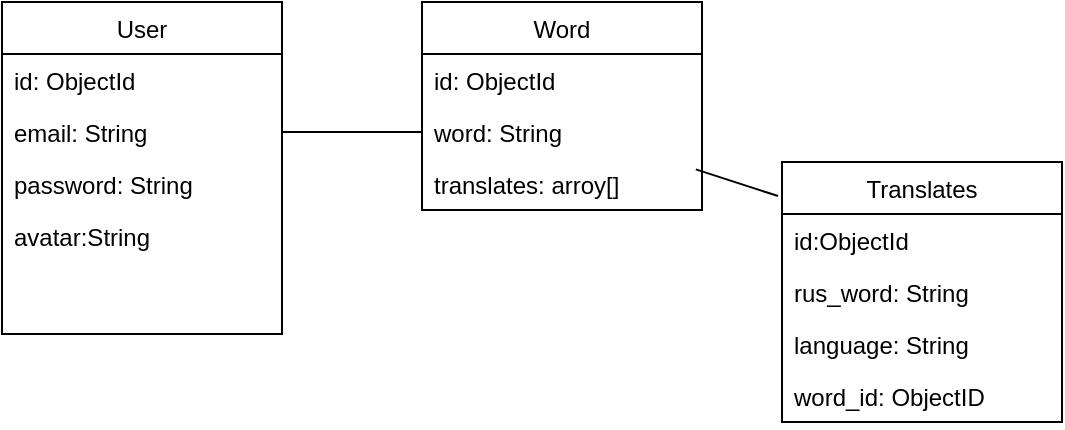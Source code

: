 <mxfile version="15.2.5" type="github">
  <diagram id="QaCf9pewrYIqhNxzCyjE" name="Page-1">
    <mxGraphModel dx="652" dy="473" grid="1" gridSize="10" guides="1" tooltips="1" connect="1" arrows="1" fold="1" page="1" pageScale="1" pageWidth="827" pageHeight="1169" math="0" shadow="0">
      <root>
        <mxCell id="0" />
        <mxCell id="1" parent="0" />
        <mxCell id="Z40Wh2ux6fQqROSL2M19-1" value="Word" style="swimlane;fontStyle=0;childLayout=stackLayout;horizontal=1;startSize=26;horizontalStack=0;resizeParent=1;resizeParentMax=0;resizeLast=0;collapsible=1;marginBottom=0;" vertex="1" parent="1">
          <mxGeometry x="330" y="140" width="140" height="104" as="geometry">
            <mxRectangle x="330" y="170" width="60" height="26" as="alternateBounds" />
          </mxGeometry>
        </mxCell>
        <mxCell id="Z40Wh2ux6fQqROSL2M19-2" value="id: ObjectId" style="text;strokeColor=none;fillColor=none;align=left;verticalAlign=top;spacingLeft=4;spacingRight=4;overflow=hidden;rotatable=0;points=[[0,0.5],[1,0.5]];portConstraint=eastwest;" vertex="1" parent="Z40Wh2ux6fQqROSL2M19-1">
          <mxGeometry y="26" width="140" height="26" as="geometry" />
        </mxCell>
        <mxCell id="Z40Wh2ux6fQqROSL2M19-3" value="word: String" style="text;strokeColor=none;fillColor=none;align=left;verticalAlign=top;spacingLeft=4;spacingRight=4;overflow=hidden;rotatable=0;points=[[0,0.5],[1,0.5]];portConstraint=eastwest;" vertex="1" parent="Z40Wh2ux6fQqROSL2M19-1">
          <mxGeometry y="52" width="140" height="26" as="geometry" />
        </mxCell>
        <mxCell id="Z40Wh2ux6fQqROSL2M19-4" value="translates: arroy[]" style="text;strokeColor=none;fillColor=none;align=left;verticalAlign=top;spacingLeft=4;spacingRight=4;overflow=hidden;rotatable=0;points=[[0,0.5],[1,0.5]];portConstraint=eastwest;" vertex="1" parent="Z40Wh2ux6fQqROSL2M19-1">
          <mxGeometry y="78" width="140" height="26" as="geometry" />
        </mxCell>
        <mxCell id="Z40Wh2ux6fQqROSL2M19-5" value="User" style="swimlane;fontStyle=0;childLayout=stackLayout;horizontal=1;startSize=26;horizontalStack=0;resizeParent=1;resizeParentMax=0;resizeLast=0;collapsible=1;marginBottom=0;" vertex="1" parent="1">
          <mxGeometry x="120" y="140" width="140" height="166" as="geometry" />
        </mxCell>
        <mxCell id="Z40Wh2ux6fQqROSL2M19-6" value="id: ObjectId" style="text;strokeColor=none;fillColor=none;align=left;verticalAlign=top;spacingLeft=4;spacingRight=4;overflow=hidden;rotatable=0;points=[[0,0.5],[1,0.5]];portConstraint=eastwest;" vertex="1" parent="Z40Wh2ux6fQqROSL2M19-5">
          <mxGeometry y="26" width="140" height="26" as="geometry" />
        </mxCell>
        <mxCell id="Z40Wh2ux6fQqROSL2M19-7" value="email: String" style="text;strokeColor=none;fillColor=none;align=left;verticalAlign=top;spacingLeft=4;spacingRight=4;overflow=hidden;rotatable=0;points=[[0,0.5],[1,0.5]];portConstraint=eastwest;" vertex="1" parent="Z40Wh2ux6fQqROSL2M19-5">
          <mxGeometry y="52" width="140" height="26" as="geometry" />
        </mxCell>
        <mxCell id="Z40Wh2ux6fQqROSL2M19-8" value="password: String" style="text;strokeColor=none;fillColor=none;align=left;verticalAlign=top;spacingLeft=4;spacingRight=4;overflow=hidden;rotatable=0;points=[[0,0.5],[1,0.5]];portConstraint=eastwest;" vertex="1" parent="Z40Wh2ux6fQqROSL2M19-5">
          <mxGeometry y="78" width="140" height="26" as="geometry" />
        </mxCell>
        <mxCell id="Z40Wh2ux6fQqROSL2M19-10" value="avatar:String" style="text;strokeColor=none;fillColor=none;align=left;verticalAlign=top;spacingLeft=4;spacingRight=4;overflow=hidden;rotatable=0;points=[[0,0.5],[1,0.5]];portConstraint=eastwest;" vertex="1" parent="Z40Wh2ux6fQqROSL2M19-5">
          <mxGeometry y="104" width="140" height="62" as="geometry" />
        </mxCell>
        <mxCell id="Z40Wh2ux6fQqROSL2M19-11" value="Translates" style="swimlane;fontStyle=0;childLayout=stackLayout;horizontal=1;startSize=26;horizontalStack=0;resizeParent=1;resizeParentMax=0;resizeLast=0;collapsible=1;marginBottom=0;" vertex="1" parent="1">
          <mxGeometry x="510" y="220" width="140" height="130" as="geometry">
            <mxRectangle x="510" y="220" width="90" height="26" as="alternateBounds" />
          </mxGeometry>
        </mxCell>
        <mxCell id="Z40Wh2ux6fQqROSL2M19-12" value="id:ObjectId" style="text;strokeColor=none;fillColor=none;align=left;verticalAlign=top;spacingLeft=4;spacingRight=4;overflow=hidden;rotatable=0;points=[[0,0.5],[1,0.5]];portConstraint=eastwest;" vertex="1" parent="Z40Wh2ux6fQqROSL2M19-11">
          <mxGeometry y="26" width="140" height="26" as="geometry" />
        </mxCell>
        <mxCell id="Z40Wh2ux6fQqROSL2M19-13" value="rus_word: String" style="text;strokeColor=none;fillColor=none;align=left;verticalAlign=top;spacingLeft=4;spacingRight=4;overflow=hidden;rotatable=0;points=[[0,0.5],[1,0.5]];portConstraint=eastwest;" vertex="1" parent="Z40Wh2ux6fQqROSL2M19-11">
          <mxGeometry y="52" width="140" height="26" as="geometry" />
        </mxCell>
        <mxCell id="Z40Wh2ux6fQqROSL2M19-14" value="language: String" style="text;strokeColor=none;fillColor=none;align=left;verticalAlign=top;spacingLeft=4;spacingRight=4;overflow=hidden;rotatable=0;points=[[0,0.5],[1,0.5]];portConstraint=eastwest;" vertex="1" parent="Z40Wh2ux6fQqROSL2M19-11">
          <mxGeometry y="78" width="140" height="26" as="geometry" />
        </mxCell>
        <mxCell id="Z40Wh2ux6fQqROSL2M19-15" value="word_id: ObjectID" style="text;strokeColor=none;fillColor=none;align=left;verticalAlign=top;spacingLeft=4;spacingRight=4;overflow=hidden;rotatable=0;points=[[0,0.5],[1,0.5]];portConstraint=eastwest;" vertex="1" parent="Z40Wh2ux6fQqROSL2M19-11">
          <mxGeometry y="104" width="140" height="26" as="geometry" />
        </mxCell>
        <mxCell id="Z40Wh2ux6fQqROSL2M19-17" value="" style="endArrow=none;html=1;entryX=0;entryY=0.5;entryDx=0;entryDy=0;exitX=1;exitY=0.5;exitDx=0;exitDy=0;" edge="1" parent="1" source="Z40Wh2ux6fQqROSL2M19-7" target="Z40Wh2ux6fQqROSL2M19-3">
          <mxGeometry width="50" height="50" relative="1" as="geometry">
            <mxPoint x="260" y="230" as="sourcePoint" />
            <mxPoint x="310" y="180" as="targetPoint" />
          </mxGeometry>
        </mxCell>
        <mxCell id="Z40Wh2ux6fQqROSL2M19-18" value="" style="endArrow=none;html=1;entryX=-0.014;entryY=0.131;entryDx=0;entryDy=0;entryPerimeter=0;exitX=0.978;exitY=0.218;exitDx=0;exitDy=0;exitPerimeter=0;" edge="1" parent="1" source="Z40Wh2ux6fQqROSL2M19-4" target="Z40Wh2ux6fQqROSL2M19-11">
          <mxGeometry width="50" height="50" relative="1" as="geometry">
            <mxPoint x="470" y="240" as="sourcePoint" />
            <mxPoint x="520" y="190" as="targetPoint" />
          </mxGeometry>
        </mxCell>
      </root>
    </mxGraphModel>
  </diagram>
</mxfile>
